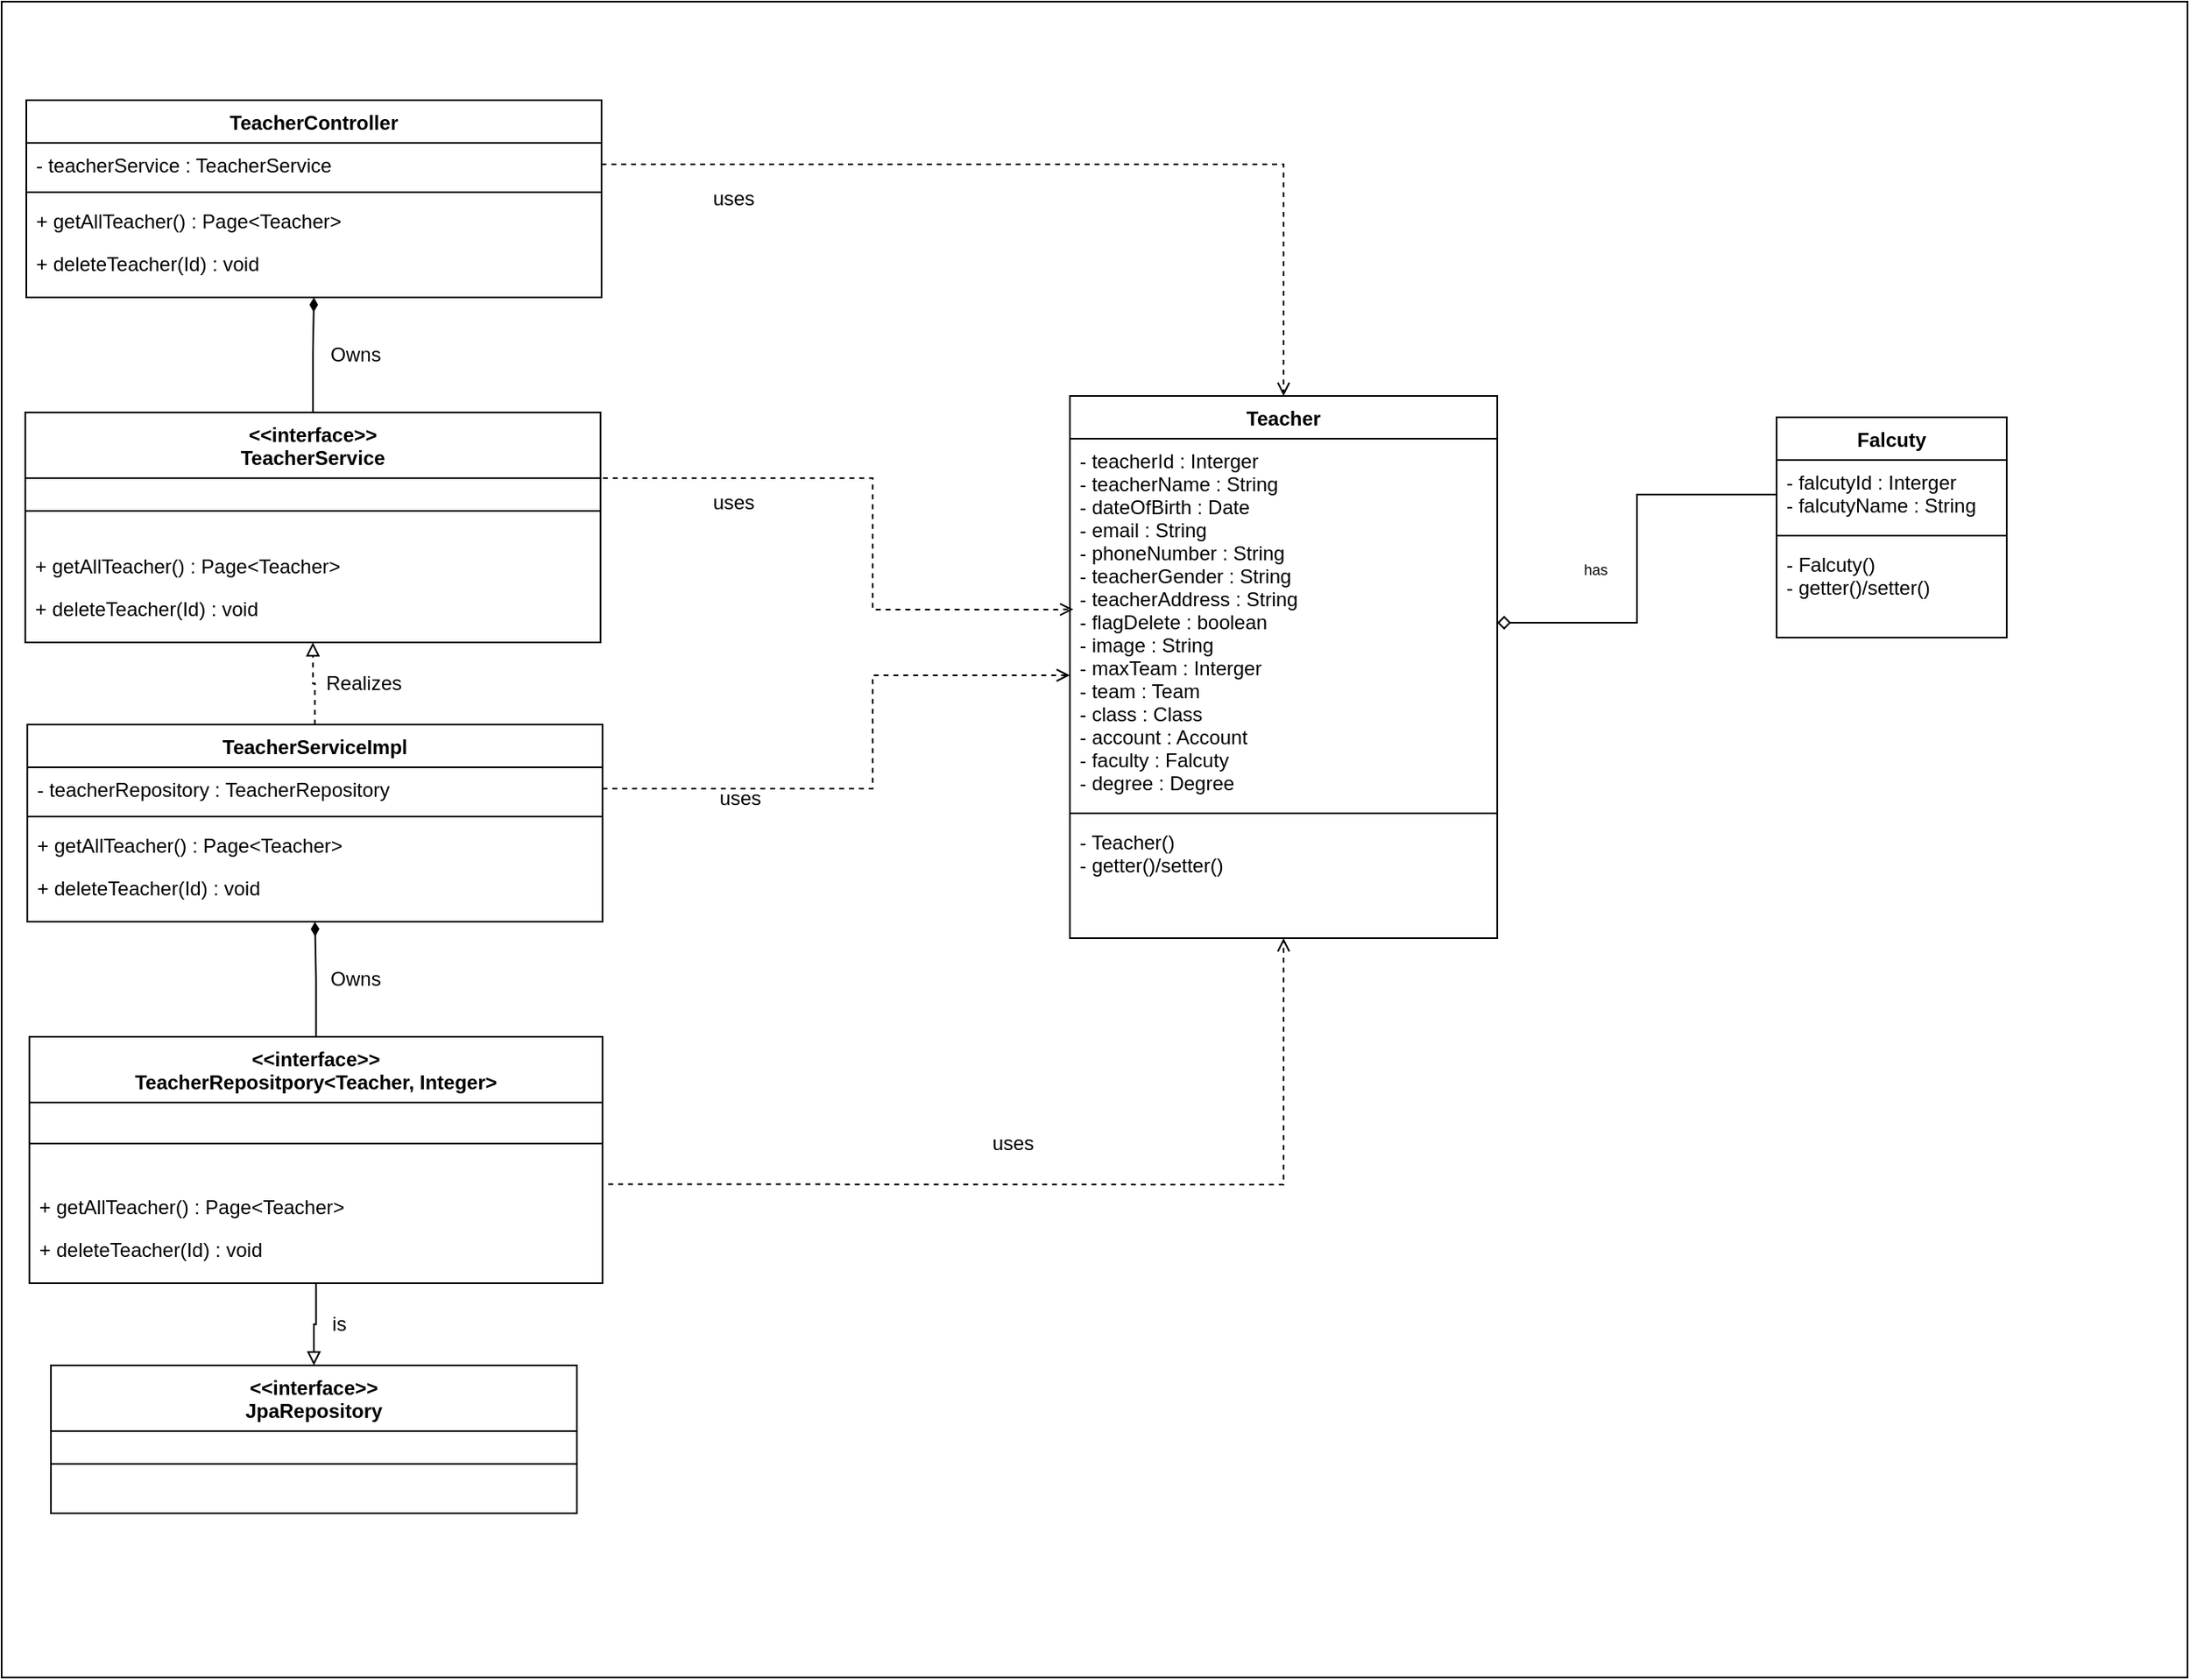 <mxfile version="21.7.5" type="device">
  <diagram name="Trang-1" id="qZsesuZXTeZvNF1j6Re_">
    <mxGraphModel dx="2495" dy="965" grid="1" gridSize="10" guides="1" tooltips="1" connect="1" arrows="1" fold="1" page="1" pageScale="1" pageWidth="827" pageHeight="1169" math="0" shadow="0">
      <root>
        <mxCell id="0" />
        <mxCell id="1" parent="0" />
        <mxCell id="s3W6PVDwRBQYd5ewwMDr-9" value="" style="rounded=0;whiteSpace=wrap;html=1;" parent="1" vertex="1">
          <mxGeometry x="-10" y="60" width="1330" height="1020" as="geometry" />
        </mxCell>
        <mxCell id="8yLZFXFgFqGFa4ZHTfJi-31" value="TeacherController" style="swimlane;fontStyle=1;align=center;verticalAlign=top;childLayout=stackLayout;horizontal=1;startSize=26;horizontalStack=0;resizeParent=1;resizeLast=0;collapsible=1;marginBottom=0;rounded=0;shadow=0;strokeWidth=1;" parent="1" vertex="1">
          <mxGeometry x="5" y="120" width="350" height="120" as="geometry">
            <mxRectangle x="30" y="600" width="160" height="26" as="alternateBounds" />
          </mxGeometry>
        </mxCell>
        <mxCell id="8yLZFXFgFqGFa4ZHTfJi-32" value="- teacherService : TeacherService" style="text;align=left;verticalAlign=top;spacingLeft=4;spacingRight=4;overflow=hidden;rotatable=0;points=[[0,0.5],[1,0.5]];portConstraint=eastwest;rounded=0;shadow=0;html=0;" parent="8yLZFXFgFqGFa4ZHTfJi-31" vertex="1">
          <mxGeometry y="26" width="350" height="26" as="geometry" />
        </mxCell>
        <mxCell id="8yLZFXFgFqGFa4ZHTfJi-33" value="" style="line;html=1;strokeWidth=1;align=left;verticalAlign=middle;spacingTop=-1;spacingLeft=3;spacingRight=3;rotatable=0;labelPosition=right;points=[];portConstraint=eastwest;" parent="8yLZFXFgFqGFa4ZHTfJi-31" vertex="1">
          <mxGeometry y="52" width="350" height="8" as="geometry" />
        </mxCell>
        <mxCell id="8yLZFXFgFqGFa4ZHTfJi-34" value="+ getAllTeacher() : Page&lt;Teacher&gt; " style="text;align=left;verticalAlign=top;spacingLeft=4;spacingRight=4;overflow=hidden;rotatable=0;points=[[0,0.5],[1,0.5]];portConstraint=eastwest;" parent="8yLZFXFgFqGFa4ZHTfJi-31" vertex="1">
          <mxGeometry y="60" width="350" height="26" as="geometry" />
        </mxCell>
        <mxCell id="8yLZFXFgFqGFa4ZHTfJi-35" value="+ deleteTeacher(Id) : void " style="text;align=left;verticalAlign=top;spacingLeft=4;spacingRight=4;overflow=hidden;rotatable=0;points=[[0,0.5],[1,0.5]];portConstraint=eastwest;" parent="8yLZFXFgFqGFa4ZHTfJi-31" vertex="1">
          <mxGeometry y="86" width="350" height="34" as="geometry" />
        </mxCell>
        <mxCell id="8yLZFXFgFqGFa4ZHTfJi-36" style="edgeStyle=orthogonalEdgeStyle;rounded=0;orthogonalLoop=1;jettySize=auto;html=1;entryX=0.5;entryY=1;entryDx=0;entryDy=0;endArrow=diamondThin;endFill=1;jumpSize=10;" parent="1" source="8yLZFXFgFqGFa4ZHTfJi-38" target="8yLZFXFgFqGFa4ZHTfJi-31" edge="1">
          <mxGeometry relative="1" as="geometry" />
        </mxCell>
        <mxCell id="8yLZFXFgFqGFa4ZHTfJi-38" value="&lt;&lt;interface&gt;&gt;&#xa;TeacherService" style="swimlane;fontStyle=1;align=center;verticalAlign=top;childLayout=stackLayout;horizontal=1;startSize=40;horizontalStack=0;resizeParent=1;resizeLast=0;collapsible=1;marginBottom=0;rounded=0;shadow=0;strokeWidth=1;" parent="1" vertex="1">
          <mxGeometry x="4.38" y="310" width="350" height="140" as="geometry">
            <mxRectangle x="340" y="380" width="170" height="26" as="alternateBounds" />
          </mxGeometry>
        </mxCell>
        <mxCell id="8yLZFXFgFqGFa4ZHTfJi-39" value="" style="line;html=1;strokeWidth=1;align=left;verticalAlign=middle;spacingTop=-1;spacingLeft=3;spacingRight=3;rotatable=0;labelPosition=right;points=[];portConstraint=eastwest;" parent="8yLZFXFgFqGFa4ZHTfJi-38" vertex="1">
          <mxGeometry y="40" width="350" height="40" as="geometry" />
        </mxCell>
        <mxCell id="8yLZFXFgFqGFa4ZHTfJi-40" value="+ getAllTeacher() : Page&lt;Teacher&gt; " style="text;align=left;verticalAlign=top;spacingLeft=4;spacingRight=4;overflow=hidden;rotatable=0;points=[[0,0.5],[1,0.5]];portConstraint=eastwest;" parent="8yLZFXFgFqGFa4ZHTfJi-38" vertex="1">
          <mxGeometry y="80" width="350" height="26" as="geometry" />
        </mxCell>
        <mxCell id="8yLZFXFgFqGFa4ZHTfJi-41" value="+ deleteTeacher(Id) : void " style="text;align=left;verticalAlign=top;spacingLeft=4;spacingRight=4;overflow=hidden;rotatable=0;points=[[0,0.5],[1,0.5]];portConstraint=eastwest;" parent="8yLZFXFgFqGFa4ZHTfJi-38" vertex="1">
          <mxGeometry y="106" width="350" height="26" as="geometry" />
        </mxCell>
        <mxCell id="8yLZFXFgFqGFa4ZHTfJi-42" value="Owns" style="text;html=1;align=center;verticalAlign=middle;resizable=0;points=[];autosize=1;strokeColor=none;fillColor=none;" parent="1" vertex="1">
          <mxGeometry x="180" y="260" width="50" height="30" as="geometry" />
        </mxCell>
        <mxCell id="8yLZFXFgFqGFa4ZHTfJi-43" style="edgeStyle=orthogonalEdgeStyle;rounded=0;orthogonalLoop=1;jettySize=auto;html=1;entryX=0.5;entryY=1;entryDx=0;entryDy=0;dashed=1;endArrow=block;endFill=0;" parent="1" source="8yLZFXFgFqGFa4ZHTfJi-45" target="8yLZFXFgFqGFa4ZHTfJi-38" edge="1">
          <mxGeometry relative="1" as="geometry">
            <mxPoint x="200" y="522" as="targetPoint" />
          </mxGeometry>
        </mxCell>
        <mxCell id="8yLZFXFgFqGFa4ZHTfJi-45" value="TeacherServiceImpl" style="swimlane;fontStyle=1;align=center;verticalAlign=top;childLayout=stackLayout;horizontal=1;startSize=26;horizontalStack=0;resizeParent=1;resizeLast=0;collapsible=1;marginBottom=0;rounded=0;shadow=0;strokeWidth=1;" parent="1" vertex="1">
          <mxGeometry x="5.63" y="500" width="350" height="120" as="geometry">
            <mxRectangle x="30" y="600" width="160" height="26" as="alternateBounds" />
          </mxGeometry>
        </mxCell>
        <mxCell id="8yLZFXFgFqGFa4ZHTfJi-46" value="- teacherRepository : TeacherRepository" style="text;align=left;verticalAlign=top;spacingLeft=4;spacingRight=4;overflow=hidden;rotatable=0;points=[[0,0.5],[1,0.5]];portConstraint=eastwest;rounded=0;shadow=0;html=0;" parent="8yLZFXFgFqGFa4ZHTfJi-45" vertex="1">
          <mxGeometry y="26" width="350" height="26" as="geometry" />
        </mxCell>
        <mxCell id="8yLZFXFgFqGFa4ZHTfJi-47" value="" style="line;html=1;strokeWidth=1;align=left;verticalAlign=middle;spacingTop=-1;spacingLeft=3;spacingRight=3;rotatable=0;labelPosition=right;points=[];portConstraint=eastwest;" parent="8yLZFXFgFqGFa4ZHTfJi-45" vertex="1">
          <mxGeometry y="52" width="350" height="8" as="geometry" />
        </mxCell>
        <mxCell id="8yLZFXFgFqGFa4ZHTfJi-48" value="+ getAllTeacher() : Page&lt;Teacher&gt; " style="text;align=left;verticalAlign=top;spacingLeft=4;spacingRight=4;overflow=hidden;rotatable=0;points=[[0,0.5],[1,0.5]];portConstraint=eastwest;" parent="8yLZFXFgFqGFa4ZHTfJi-45" vertex="1">
          <mxGeometry y="60" width="350" height="26" as="geometry" />
        </mxCell>
        <mxCell id="8yLZFXFgFqGFa4ZHTfJi-49" value="+ deleteTeacher(Id) : void " style="text;align=left;verticalAlign=top;spacingLeft=4;spacingRight=4;overflow=hidden;rotatable=0;points=[[0,0.5],[1,0.5]];portConstraint=eastwest;" parent="8yLZFXFgFqGFa4ZHTfJi-45" vertex="1">
          <mxGeometry y="86" width="350" height="26" as="geometry" />
        </mxCell>
        <mxCell id="8yLZFXFgFqGFa4ZHTfJi-50" value="Realizes" style="text;html=1;align=center;verticalAlign=middle;resizable=0;points=[];autosize=1;strokeColor=none;fillColor=none;" parent="1" vertex="1">
          <mxGeometry x="175" y="460" width="70" height="30" as="geometry" />
        </mxCell>
        <mxCell id="8yLZFXFgFqGFa4ZHTfJi-51" style="edgeStyle=orthogonalEdgeStyle;rounded=0;orthogonalLoop=1;jettySize=auto;html=1;entryX=0.5;entryY=1;entryDx=0;entryDy=0;endArrow=diamondThin;endFill=1;" parent="1" source="8yLZFXFgFqGFa4ZHTfJi-54" target="8yLZFXFgFqGFa4ZHTfJi-45" edge="1">
          <mxGeometry relative="1" as="geometry" />
        </mxCell>
        <mxCell id="8yLZFXFgFqGFa4ZHTfJi-52" style="edgeStyle=orthogonalEdgeStyle;rounded=0;orthogonalLoop=1;jettySize=auto;html=1;entryX=0.5;entryY=0;entryDx=0;entryDy=0;endArrow=block;endFill=0;" parent="1" source="8yLZFXFgFqGFa4ZHTfJi-54" target="8yLZFXFgFqGFa4ZHTfJi-59" edge="1">
          <mxGeometry relative="1" as="geometry" />
        </mxCell>
        <mxCell id="8yLZFXFgFqGFa4ZHTfJi-54" value="&lt;&lt;interface&gt;&gt;&#xa;TeacherRepositpory&lt;Teacher, Integer&gt;" style="swimlane;fontStyle=1;align=center;verticalAlign=top;childLayout=stackLayout;horizontal=1;startSize=40;horizontalStack=0;resizeParent=1;resizeLast=0;collapsible=1;marginBottom=0;rounded=0;shadow=0;strokeWidth=1;" parent="1" vertex="1">
          <mxGeometry x="6.88" y="690" width="348.75" height="150" as="geometry">
            <mxRectangle x="340" y="380" width="170" height="26" as="alternateBounds" />
          </mxGeometry>
        </mxCell>
        <mxCell id="8yLZFXFgFqGFa4ZHTfJi-55" value="" style="line;html=1;strokeWidth=1;align=left;verticalAlign=middle;spacingTop=-1;spacingLeft=3;spacingRight=3;rotatable=0;labelPosition=right;points=[];portConstraint=eastwest;" parent="8yLZFXFgFqGFa4ZHTfJi-54" vertex="1">
          <mxGeometry y="40" width="348.75" height="50" as="geometry" />
        </mxCell>
        <mxCell id="8yLZFXFgFqGFa4ZHTfJi-56" value="+ getAllTeacher() : Page&lt;Teacher&gt; " style="text;align=left;verticalAlign=top;spacingLeft=4;spacingRight=4;overflow=hidden;rotatable=0;points=[[0,0.5],[1,0.5]];portConstraint=eastwest;" parent="8yLZFXFgFqGFa4ZHTfJi-54" vertex="1">
          <mxGeometry y="90" width="348.75" height="26" as="geometry" />
        </mxCell>
        <mxCell id="8yLZFXFgFqGFa4ZHTfJi-57" value="+ deleteTeacher(Id) : void " style="text;align=left;verticalAlign=top;spacingLeft=4;spacingRight=4;overflow=hidden;rotatable=0;points=[[0,0.5],[1,0.5]];portConstraint=eastwest;" parent="8yLZFXFgFqGFa4ZHTfJi-54" vertex="1">
          <mxGeometry y="116" width="348.75" height="26" as="geometry" />
        </mxCell>
        <mxCell id="8yLZFXFgFqGFa4ZHTfJi-58" value="Owns" style="text;html=1;align=center;verticalAlign=middle;resizable=0;points=[];autosize=1;strokeColor=none;fillColor=none;" parent="1" vertex="1">
          <mxGeometry x="180" y="640" width="50" height="30" as="geometry" />
        </mxCell>
        <mxCell id="8yLZFXFgFqGFa4ZHTfJi-59" value="&lt;&lt;interface&gt;&gt;&#xa;JpaRepository" style="swimlane;fontStyle=1;align=center;verticalAlign=top;childLayout=stackLayout;horizontal=1;startSize=40;horizontalStack=0;resizeParent=1;resizeLast=0;collapsible=1;marginBottom=0;rounded=0;shadow=0;strokeWidth=1;" parent="1" vertex="1">
          <mxGeometry x="20" y="890" width="320" height="90" as="geometry">
            <mxRectangle x="340" y="380" width="170" height="26" as="alternateBounds" />
          </mxGeometry>
        </mxCell>
        <mxCell id="8yLZFXFgFqGFa4ZHTfJi-60" value="" style="line;html=1;strokeWidth=1;align=left;verticalAlign=middle;spacingTop=-1;spacingLeft=3;spacingRight=3;rotatable=0;labelPosition=right;points=[];portConstraint=eastwest;" parent="8yLZFXFgFqGFa4ZHTfJi-59" vertex="1">
          <mxGeometry y="40" width="320" height="40" as="geometry" />
        </mxCell>
        <mxCell id="8yLZFXFgFqGFa4ZHTfJi-61" value="is" style="text;html=1;align=center;verticalAlign=middle;resizable=0;points=[];autosize=1;strokeColor=none;fillColor=none;" parent="1" vertex="1">
          <mxGeometry x="180" y="850" width="30" height="30" as="geometry" />
        </mxCell>
        <mxCell id="8yLZFXFgFqGFa4ZHTfJi-62" value="Teacher" style="swimlane;fontStyle=1;align=center;verticalAlign=top;childLayout=stackLayout;horizontal=1;startSize=26;horizontalStack=0;resizeParent=1;resizeLast=0;collapsible=1;marginBottom=0;rounded=0;shadow=0;strokeWidth=1;" parent="1" vertex="1">
          <mxGeometry x="640" y="300" width="260" height="330" as="geometry">
            <mxRectangle x="30" y="600" width="160" height="26" as="alternateBounds" />
          </mxGeometry>
        </mxCell>
        <mxCell id="8yLZFXFgFqGFa4ZHTfJi-63" value="- teacherId : Interger&#xa;- teacherName : String&#xa;- dateOfBirth : Date&#xa;- email : String&#xa;- phoneNumber : String&#xa;- teacherGender : String&#xa;- teacherAddress : String&#xa;- flagDelete : boolean &#xa;- image : String&#xa;- maxTeam : Interger&#xa;- team : Team&#xa;- class : Class&#xa;- account : Account &#xa;- faculty : Falcuty&#xa;- degree : Degree&#xa;" style="text;align=left;verticalAlign=top;spacingLeft=4;spacingRight=4;overflow=hidden;rotatable=0;points=[[0,0.5],[1,0.5]];portConstraint=eastwest;rounded=0;shadow=0;html=0;" parent="8yLZFXFgFqGFa4ZHTfJi-62" vertex="1">
          <mxGeometry y="26" width="260" height="224" as="geometry" />
        </mxCell>
        <mxCell id="8yLZFXFgFqGFa4ZHTfJi-64" value="" style="line;html=1;strokeWidth=1;align=left;verticalAlign=middle;spacingTop=-1;spacingLeft=3;spacingRight=3;rotatable=0;labelPosition=right;points=[];portConstraint=eastwest;" parent="8yLZFXFgFqGFa4ZHTfJi-62" vertex="1">
          <mxGeometry y="250" width="260" height="8" as="geometry" />
        </mxCell>
        <mxCell id="8yLZFXFgFqGFa4ZHTfJi-65" value="- Teacher()&#xa;- getter()/setter()" style="text;align=left;verticalAlign=top;spacingLeft=4;spacingRight=4;overflow=hidden;rotatable=0;points=[[0,0.5],[1,0.5]];portConstraint=eastwest;rounded=0;shadow=0;html=0;" parent="8yLZFXFgFqGFa4ZHTfJi-62" vertex="1">
          <mxGeometry y="258" width="260" height="72" as="geometry" />
        </mxCell>
        <mxCell id="8yLZFXFgFqGFa4ZHTfJi-78" style="edgeStyle=orthogonalEdgeStyle;rounded=0;orthogonalLoop=1;jettySize=auto;html=1;dashed=1;endArrow=open;endFill=0;exitX=1;exitY=0.5;exitDx=0;exitDy=0;" parent="1" source="8yLZFXFgFqGFa4ZHTfJi-32" target="8yLZFXFgFqGFa4ZHTfJi-62" edge="1">
          <mxGeometry relative="1" as="geometry" />
        </mxCell>
        <mxCell id="8yLZFXFgFqGFa4ZHTfJi-80" value="uses" style="text;html=1;align=center;verticalAlign=middle;resizable=0;points=[];autosize=1;strokeColor=none;fillColor=none;" parent="1" vertex="1">
          <mxGeometry x="414" y="530" width="50" height="30" as="geometry" />
        </mxCell>
        <mxCell id="8yLZFXFgFqGFa4ZHTfJi-81" value="uses" style="text;html=1;align=center;verticalAlign=middle;resizable=0;points=[];autosize=1;strokeColor=none;fillColor=none;" parent="1" vertex="1">
          <mxGeometry x="410" y="350" width="50" height="30" as="geometry" />
        </mxCell>
        <mxCell id="8yLZFXFgFqGFa4ZHTfJi-82" value="uses" style="text;html=1;align=center;verticalAlign=middle;resizable=0;points=[];autosize=1;strokeColor=none;fillColor=none;" parent="1" vertex="1">
          <mxGeometry x="410" y="165" width="50" height="30" as="geometry" />
        </mxCell>
        <mxCell id="s3W6PVDwRBQYd5ewwMDr-8" value="uses" style="text;html=1;align=center;verticalAlign=middle;resizable=0;points=[];autosize=1;strokeColor=none;fillColor=none;" parent="1" vertex="1">
          <mxGeometry x="580" y="740" width="50" height="30" as="geometry" />
        </mxCell>
        <mxCell id="iNfUnY7m7PR0YHWNl7Da-2" value="" style="endArrow=open;html=1;rounded=0;dashed=1;endFill=0;entryX=0.008;entryY=0.464;entryDx=0;entryDy=0;entryPerimeter=0;exitX=0.987;exitY=0.286;exitDx=0;exitDy=0;exitPerimeter=0;" edge="1" parent="1" source="8yLZFXFgFqGFa4ZHTfJi-38" target="8yLZFXFgFqGFa4ZHTfJi-63">
          <mxGeometry width="50" height="50" relative="1" as="geometry">
            <mxPoint x="360" y="350" as="sourcePoint" />
            <mxPoint x="650" y="430" as="targetPoint" />
            <Array as="points">
              <mxPoint x="520" y="350" />
              <mxPoint x="520" y="430" />
            </Array>
          </mxGeometry>
        </mxCell>
        <mxCell id="iNfUnY7m7PR0YHWNl7Da-4" style="edgeStyle=orthogonalEdgeStyle;rounded=0;orthogonalLoop=1;jettySize=auto;html=1;dashed=1;endArrow=open;endFill=0;" edge="1" parent="1" source="8yLZFXFgFqGFa4ZHTfJi-46" target="8yLZFXFgFqGFa4ZHTfJi-63">
          <mxGeometry relative="1" as="geometry">
            <Array as="points">
              <mxPoint x="520" y="539" />
              <mxPoint x="520" y="470" />
            </Array>
          </mxGeometry>
        </mxCell>
        <mxCell id="iNfUnY7m7PR0YHWNl7Da-7" value="" style="endArrow=open;html=1;rounded=0;dashed=1;endFill=0;exitX=1.01;exitY=-0.011;exitDx=0;exitDy=0;exitPerimeter=0;" edge="1" parent="1" source="8yLZFXFgFqGFa4ZHTfJi-56" target="8yLZFXFgFqGFa4ZHTfJi-65">
          <mxGeometry width="50" height="50" relative="1" as="geometry">
            <mxPoint x="360" y="760" as="sourcePoint" />
            <mxPoint x="900" y="640" as="targetPoint" />
            <Array as="points">
              <mxPoint x="770" y="780" />
            </Array>
          </mxGeometry>
        </mxCell>
        <mxCell id="iNfUnY7m7PR0YHWNl7Da-8" value="Falcuty" style="swimlane;fontStyle=1;align=center;verticalAlign=top;childLayout=stackLayout;horizontal=1;startSize=26;horizontalStack=0;resizeParent=1;resizeLast=0;collapsible=1;marginBottom=0;rounded=0;shadow=0;strokeWidth=1;" vertex="1" parent="1">
          <mxGeometry x="1070" y="313" width="140" height="134" as="geometry">
            <mxRectangle x="30" y="600" width="160" height="26" as="alternateBounds" />
          </mxGeometry>
        </mxCell>
        <mxCell id="iNfUnY7m7PR0YHWNl7Da-9" value="- falcutyId : Interger&#xa;- falcutyName : String&#xa;" style="text;align=left;verticalAlign=top;spacingLeft=4;spacingRight=4;overflow=hidden;rotatable=0;points=[[0,0.5],[1,0.5]];portConstraint=eastwest;rounded=0;shadow=0;html=0;" vertex="1" parent="iNfUnY7m7PR0YHWNl7Da-8">
          <mxGeometry y="26" width="140" height="42" as="geometry" />
        </mxCell>
        <mxCell id="iNfUnY7m7PR0YHWNl7Da-10" value="" style="line;html=1;strokeWidth=1;align=left;verticalAlign=middle;spacingTop=-1;spacingLeft=3;spacingRight=3;rotatable=0;labelPosition=right;points=[];portConstraint=eastwest;" vertex="1" parent="iNfUnY7m7PR0YHWNl7Da-8">
          <mxGeometry y="68" width="140" height="8" as="geometry" />
        </mxCell>
        <mxCell id="iNfUnY7m7PR0YHWNl7Da-11" value="- Falcuty()&#xa;- getter()/setter()" style="text;align=left;verticalAlign=top;spacingLeft=4;spacingRight=4;overflow=hidden;rotatable=0;points=[[0,0.5],[1,0.5]];portConstraint=eastwest;rounded=0;shadow=0;html=0;" vertex="1" parent="iNfUnY7m7PR0YHWNl7Da-8">
          <mxGeometry y="76" width="140" height="58" as="geometry" />
        </mxCell>
        <mxCell id="iNfUnY7m7PR0YHWNl7Da-12" style="edgeStyle=orthogonalEdgeStyle;rounded=0;orthogonalLoop=1;jettySize=auto;html=1;endArrow=diamond;endFill=0;" edge="1" parent="1" source="iNfUnY7m7PR0YHWNl7Da-9" target="8yLZFXFgFqGFa4ZHTfJi-63">
          <mxGeometry relative="1" as="geometry" />
        </mxCell>
        <mxCell id="iNfUnY7m7PR0YHWNl7Da-14" value="&lt;font style=&quot;font-size: 9px;&quot;&gt;has&lt;/font&gt;" style="text;html=1;strokeColor=none;fillColor=none;align=center;verticalAlign=middle;whiteSpace=wrap;rounded=0;" vertex="1" parent="1">
          <mxGeometry x="930" y="390" width="60" height="30" as="geometry" />
        </mxCell>
      </root>
    </mxGraphModel>
  </diagram>
</mxfile>
